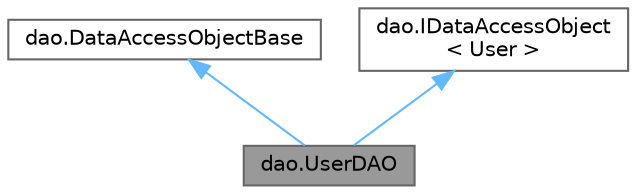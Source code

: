 digraph "dao.UserDAO"
{
 // LATEX_PDF_SIZE
  bgcolor="transparent";
  edge [fontname=Helvetica,fontsize=10,labelfontname=Helvetica,labelfontsize=10];
  node [fontname=Helvetica,fontsize=10,shape=box,height=0.2,width=0.4];
  Node1 [label="dao.UserDAO",height=0.2,width=0.4,color="gray40", fillcolor="grey60", style="filled", fontcolor="black",tooltip=" "];
  Node2 -> Node1 [dir="back",color="steelblue1",style="solid"];
  Node2 [label="dao.DataAccessObjectBase",height=0.2,width=0.4,color="gray40", fillcolor="white", style="filled",URL="$classdao_1_1_data_access_object_base.html",tooltip=" "];
  Node3 -> Node1 [dir="back",color="steelblue1",style="solid"];
  Node3 [label="dao.IDataAccessObject\l\< User \>",height=0.2,width=0.4,color="gray40", fillcolor="white", style="filled",URL="$interfacedao_1_1_i_data_access_object.html",tooltip=" "];
}
